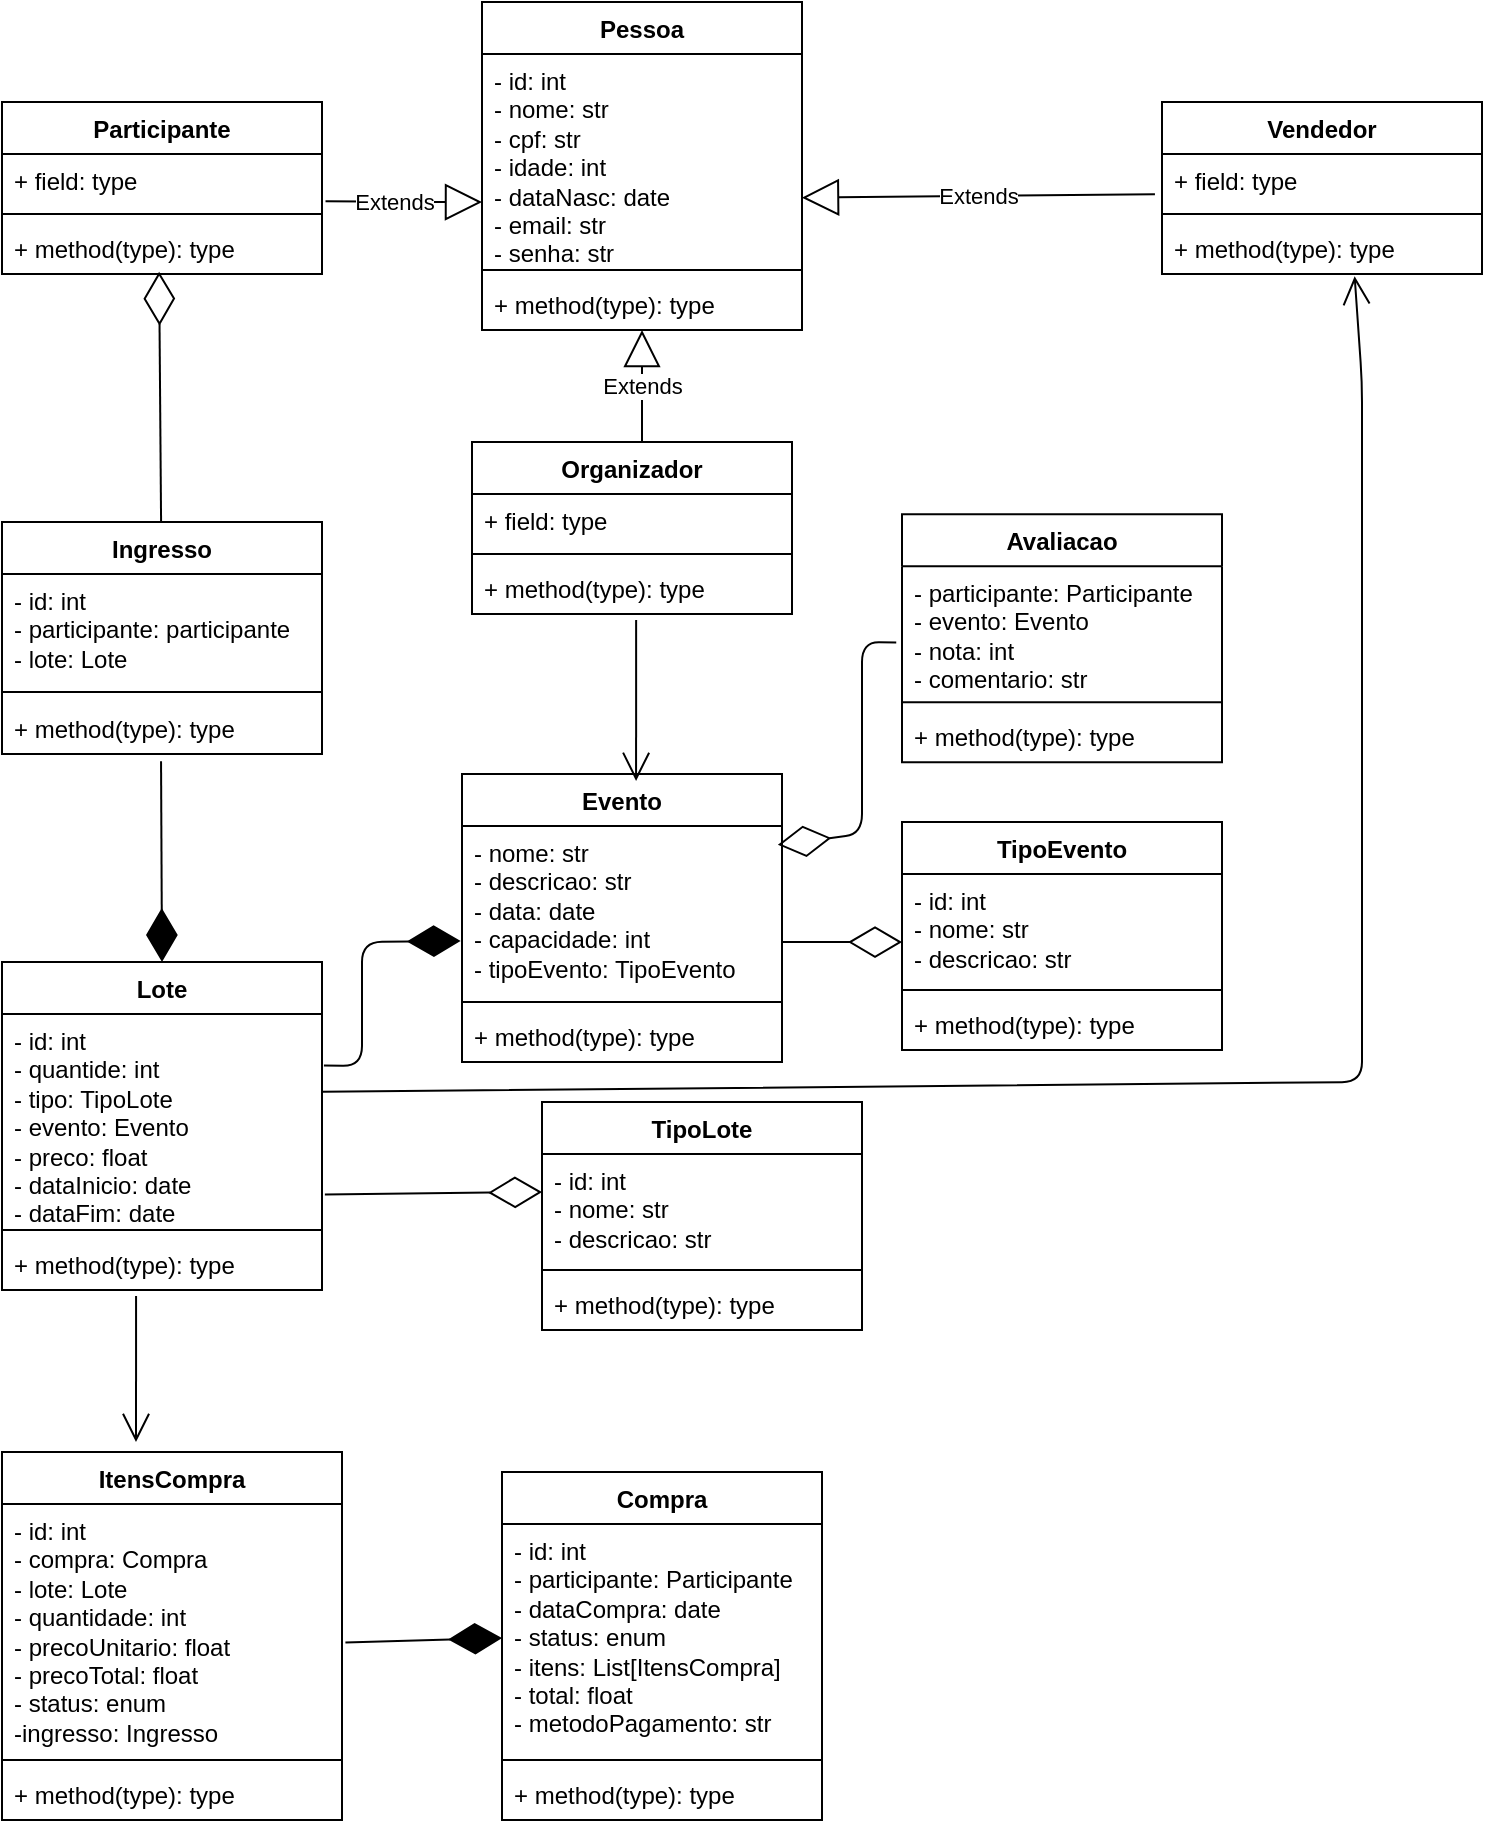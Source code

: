 <mxfile>
    <diagram id="XfVH0HAjjys5zsh1K343" name="Page-1">
        <mxGraphModel dx="473" dy="866" grid="1" gridSize="10" guides="1" tooltips="1" connect="1" arrows="1" fold="1" page="1" pageScale="1" pageWidth="850" pageHeight="1100" math="0" shadow="0">
            <root>
                <mxCell id="0"/>
                <mxCell id="1" parent="0"/>
                <mxCell id="6" value="Pessoa" style="swimlane;fontStyle=1;align=center;verticalAlign=top;childLayout=stackLayout;horizontal=1;startSize=26;horizontalStack=0;resizeParent=1;resizeParentMax=0;resizeLast=0;collapsible=1;marginBottom=0;whiteSpace=wrap;html=1;" parent="1" vertex="1">
                    <mxGeometry x="270" y="20" width="160" height="164" as="geometry"/>
                </mxCell>
                <mxCell id="7" value="- id: int&lt;div&gt;- nome: str&lt;/div&gt;&lt;div&gt;- cpf: str&lt;/div&gt;&lt;div&gt;- idade: int&lt;/div&gt;&lt;div&gt;- dataNasc: date&lt;/div&gt;&lt;div&gt;- email: str&lt;/div&gt;&lt;div&gt;- senha: str&lt;/div&gt;&lt;div&gt;&lt;br&gt;&lt;/div&gt;&lt;div&gt;&lt;br&gt;&lt;/div&gt;" style="text;strokeColor=none;fillColor=none;align=left;verticalAlign=top;spacingLeft=4;spacingRight=4;overflow=hidden;rotatable=0;points=[[0,0.5],[1,0.5]];portConstraint=eastwest;whiteSpace=wrap;html=1;" parent="6" vertex="1">
                    <mxGeometry y="26" width="160" height="104" as="geometry"/>
                </mxCell>
                <mxCell id="8" value="" style="line;strokeWidth=1;fillColor=none;align=left;verticalAlign=middle;spacingTop=-1;spacingLeft=3;spacingRight=3;rotatable=0;labelPosition=right;points=[];portConstraint=eastwest;strokeColor=inherit;" parent="6" vertex="1">
                    <mxGeometry y="130" width="160" height="8" as="geometry"/>
                </mxCell>
                <mxCell id="9" value="+ method(type): type" style="text;strokeColor=none;fillColor=none;align=left;verticalAlign=top;spacingLeft=4;spacingRight=4;overflow=hidden;rotatable=0;points=[[0,0.5],[1,0.5]];portConstraint=eastwest;whiteSpace=wrap;html=1;" parent="6" vertex="1">
                    <mxGeometry y="138" width="160" height="26" as="geometry"/>
                </mxCell>
                <mxCell id="11" value="Participante" style="swimlane;fontStyle=1;align=center;verticalAlign=top;childLayout=stackLayout;horizontal=1;startSize=26;horizontalStack=0;resizeParent=1;resizeParentMax=0;resizeLast=0;collapsible=1;marginBottom=0;whiteSpace=wrap;html=1;" parent="1" vertex="1">
                    <mxGeometry x="30" y="70" width="160" height="86" as="geometry"/>
                </mxCell>
                <mxCell id="12" value="+ field: type" style="text;strokeColor=none;fillColor=none;align=left;verticalAlign=top;spacingLeft=4;spacingRight=4;overflow=hidden;rotatable=0;points=[[0,0.5],[1,0.5]];portConstraint=eastwest;whiteSpace=wrap;html=1;" parent="11" vertex="1">
                    <mxGeometry y="26" width="160" height="26" as="geometry"/>
                </mxCell>
                <mxCell id="13" value="" style="line;strokeWidth=1;fillColor=none;align=left;verticalAlign=middle;spacingTop=-1;spacingLeft=3;spacingRight=3;rotatable=0;labelPosition=right;points=[];portConstraint=eastwest;strokeColor=inherit;" parent="11" vertex="1">
                    <mxGeometry y="52" width="160" height="8" as="geometry"/>
                </mxCell>
                <mxCell id="14" value="+ method(type): type" style="text;strokeColor=none;fillColor=none;align=left;verticalAlign=top;spacingLeft=4;spacingRight=4;overflow=hidden;rotatable=0;points=[[0,0.5],[1,0.5]];portConstraint=eastwest;whiteSpace=wrap;html=1;" parent="11" vertex="1">
                    <mxGeometry y="60" width="160" height="26" as="geometry"/>
                </mxCell>
                <mxCell id="15" value="Organizador" style="swimlane;fontStyle=1;align=center;verticalAlign=top;childLayout=stackLayout;horizontal=1;startSize=26;horizontalStack=0;resizeParent=1;resizeParentMax=0;resizeLast=0;collapsible=1;marginBottom=0;whiteSpace=wrap;html=1;" parent="1" vertex="1">
                    <mxGeometry x="265" y="240" width="160" height="86" as="geometry"/>
                </mxCell>
                <mxCell id="16" value="+ field: type" style="text;strokeColor=none;fillColor=none;align=left;verticalAlign=top;spacingLeft=4;spacingRight=4;overflow=hidden;rotatable=0;points=[[0,0.5],[1,0.5]];portConstraint=eastwest;whiteSpace=wrap;html=1;" parent="15" vertex="1">
                    <mxGeometry y="26" width="160" height="26" as="geometry"/>
                </mxCell>
                <mxCell id="17" value="" style="line;strokeWidth=1;fillColor=none;align=left;verticalAlign=middle;spacingTop=-1;spacingLeft=3;spacingRight=3;rotatable=0;labelPosition=right;points=[];portConstraint=eastwest;strokeColor=inherit;" parent="15" vertex="1">
                    <mxGeometry y="52" width="160" height="8" as="geometry"/>
                </mxCell>
                <mxCell id="18" value="+ method(type): type" style="text;strokeColor=none;fillColor=none;align=left;verticalAlign=top;spacingLeft=4;spacingRight=4;overflow=hidden;rotatable=0;points=[[0,0.5],[1,0.5]];portConstraint=eastwest;whiteSpace=wrap;html=1;" parent="15" vertex="1">
                    <mxGeometry y="60" width="160" height="26" as="geometry"/>
                </mxCell>
                <mxCell id="19" value="Vendedor" style="swimlane;fontStyle=1;align=center;verticalAlign=top;childLayout=stackLayout;horizontal=1;startSize=26;horizontalStack=0;resizeParent=1;resizeParentMax=0;resizeLast=0;collapsible=1;marginBottom=0;whiteSpace=wrap;html=1;" parent="1" vertex="1">
                    <mxGeometry x="610" y="70" width="160" height="86" as="geometry"/>
                </mxCell>
                <mxCell id="20" value="+ field: type" style="text;strokeColor=none;fillColor=none;align=left;verticalAlign=top;spacingLeft=4;spacingRight=4;overflow=hidden;rotatable=0;points=[[0,0.5],[1,0.5]];portConstraint=eastwest;whiteSpace=wrap;html=1;" parent="19" vertex="1">
                    <mxGeometry y="26" width="160" height="26" as="geometry"/>
                </mxCell>
                <mxCell id="21" value="" style="line;strokeWidth=1;fillColor=none;align=left;verticalAlign=middle;spacingTop=-1;spacingLeft=3;spacingRight=3;rotatable=0;labelPosition=right;points=[];portConstraint=eastwest;strokeColor=inherit;" parent="19" vertex="1">
                    <mxGeometry y="52" width="160" height="8" as="geometry"/>
                </mxCell>
                <mxCell id="22" value="+ method(type): type" style="text;strokeColor=none;fillColor=none;align=left;verticalAlign=top;spacingLeft=4;spacingRight=4;overflow=hidden;rotatable=0;points=[[0,0.5],[1,0.5]];portConstraint=eastwest;whiteSpace=wrap;html=1;" parent="19" vertex="1">
                    <mxGeometry y="60" width="160" height="26" as="geometry"/>
                </mxCell>
                <mxCell id="23" value="Extends" style="endArrow=block;endSize=16;endFill=0;html=1;exitX=1.011;exitY=0.908;exitDx=0;exitDy=0;entryX=0;entryY=0.712;entryDx=0;entryDy=0;entryPerimeter=0;exitPerimeter=0;" parent="1" source="12" target="7" edge="1">
                    <mxGeometry x="-0.125" width="160" relative="1" as="geometry">
                        <mxPoint x="160" y="190" as="sourcePoint"/>
                        <mxPoint x="320" y="190" as="targetPoint"/>
                        <Array as="points">
                            <mxPoint x="240" y="120"/>
                        </Array>
                        <mxPoint as="offset"/>
                    </mxGeometry>
                </mxCell>
                <mxCell id="24" value="Extends" style="endArrow=block;endSize=16;endFill=0;html=1;entryX=0.5;entryY=1;entryDx=0;entryDy=0;" parent="1" target="6" edge="1">
                    <mxGeometry width="160" relative="1" as="geometry">
                        <mxPoint x="350" y="240" as="sourcePoint"/>
                        <mxPoint x="510" y="340" as="targetPoint"/>
                    </mxGeometry>
                </mxCell>
                <mxCell id="25" value="Extends" style="endArrow=block;endSize=16;endFill=0;html=1;entryX=1;entryY=0.691;entryDx=0;entryDy=0;entryPerimeter=0;exitX=-0.022;exitY=0.774;exitDx=0;exitDy=0;exitPerimeter=0;" parent="1" source="20" target="7" edge="1">
                    <mxGeometry width="160" relative="1" as="geometry">
                        <mxPoint x="560" y="230" as="sourcePoint"/>
                        <mxPoint x="500" y="140" as="targetPoint"/>
                    </mxGeometry>
                </mxCell>
                <mxCell id="26" value="Evento" style="swimlane;fontStyle=1;align=center;verticalAlign=top;childLayout=stackLayout;horizontal=1;startSize=26;horizontalStack=0;resizeParent=1;resizeParentMax=0;resizeLast=0;collapsible=1;marginBottom=0;whiteSpace=wrap;html=1;" parent="1" vertex="1">
                    <mxGeometry x="260" y="406" width="160" height="144" as="geometry"/>
                </mxCell>
                <mxCell id="27" value="&lt;div&gt;- nome: str&lt;/div&gt;&lt;div&gt;- descricao: str&lt;/div&gt;&lt;div&gt;- data: date&lt;/div&gt;- capacidade: int&lt;div&gt;- tipoEvento: TipoEvento&lt;/div&gt;&lt;div&gt;&lt;br&gt;&lt;/div&gt;" style="text;strokeColor=none;fillColor=none;align=left;verticalAlign=top;spacingLeft=4;spacingRight=4;overflow=hidden;rotatable=0;points=[[0,0.5],[1,0.5]];portConstraint=eastwest;whiteSpace=wrap;html=1;" parent="26" vertex="1">
                    <mxGeometry y="26" width="160" height="84" as="geometry"/>
                </mxCell>
                <mxCell id="28" value="" style="line;strokeWidth=1;fillColor=none;align=left;verticalAlign=middle;spacingTop=-1;spacingLeft=3;spacingRight=3;rotatable=0;labelPosition=right;points=[];portConstraint=eastwest;strokeColor=inherit;" parent="26" vertex="1">
                    <mxGeometry y="110" width="160" height="8" as="geometry"/>
                </mxCell>
                <mxCell id="29" value="+ method(type): type" style="text;strokeColor=none;fillColor=none;align=left;verticalAlign=top;spacingLeft=4;spacingRight=4;overflow=hidden;rotatable=0;points=[[0,0.5],[1,0.5]];portConstraint=eastwest;whiteSpace=wrap;html=1;" parent="26" vertex="1">
                    <mxGeometry y="118" width="160" height="26" as="geometry"/>
                </mxCell>
                <mxCell id="30" value="Ingresso" style="swimlane;fontStyle=1;align=center;verticalAlign=top;childLayout=stackLayout;horizontal=1;startSize=26;horizontalStack=0;resizeParent=1;resizeParentMax=0;resizeLast=0;collapsible=1;marginBottom=0;whiteSpace=wrap;html=1;" parent="1" vertex="1">
                    <mxGeometry x="30" y="280" width="160" height="116" as="geometry"/>
                </mxCell>
                <mxCell id="31" value="&lt;div&gt;- id: int&lt;/div&gt;- participante: participante&lt;div&gt;- lote: Lote&lt;/div&gt;&lt;div&gt;&lt;br&gt;&lt;/div&gt;" style="text;strokeColor=none;fillColor=none;align=left;verticalAlign=top;spacingLeft=4;spacingRight=4;overflow=hidden;rotatable=0;points=[[0,0.5],[1,0.5]];portConstraint=eastwest;whiteSpace=wrap;html=1;" parent="30" vertex="1">
                    <mxGeometry y="26" width="160" height="54" as="geometry"/>
                </mxCell>
                <mxCell id="32" value="" style="line;strokeWidth=1;fillColor=none;align=left;verticalAlign=middle;spacingTop=-1;spacingLeft=3;spacingRight=3;rotatable=0;labelPosition=right;points=[];portConstraint=eastwest;strokeColor=inherit;" parent="30" vertex="1">
                    <mxGeometry y="80" width="160" height="10" as="geometry"/>
                </mxCell>
                <mxCell id="33" value="+ method(type): type" style="text;strokeColor=none;fillColor=none;align=left;verticalAlign=top;spacingLeft=4;spacingRight=4;overflow=hidden;rotatable=0;points=[[0,0.5],[1,0.5]];portConstraint=eastwest;whiteSpace=wrap;html=1;" parent="30" vertex="1">
                    <mxGeometry y="90" width="160" height="26" as="geometry"/>
                </mxCell>
                <mxCell id="34" value="Avaliacao" style="swimlane;fontStyle=1;align=center;verticalAlign=top;childLayout=stackLayout;horizontal=1;startSize=26;horizontalStack=0;resizeParent=1;resizeParentMax=0;resizeLast=0;collapsible=1;marginBottom=0;whiteSpace=wrap;html=1;" parent="1" vertex="1">
                    <mxGeometry x="480" y="276.17" width="160" height="124" as="geometry"/>
                </mxCell>
                <mxCell id="35" value="- participante: Participante&lt;div&gt;- evento: Evento&lt;/div&gt;&lt;div&gt;- nota: int&lt;/div&gt;&lt;div&gt;- comentario: str&lt;/div&gt;&lt;div&gt;&lt;br&gt;&lt;/div&gt;" style="text;strokeColor=none;fillColor=none;align=left;verticalAlign=top;spacingLeft=4;spacingRight=4;overflow=hidden;rotatable=0;points=[[0,0.5],[1,0.5]];portConstraint=eastwest;whiteSpace=wrap;html=1;" parent="34" vertex="1">
                    <mxGeometry y="26" width="160" height="64" as="geometry"/>
                </mxCell>
                <mxCell id="36" value="" style="line;strokeWidth=1;fillColor=none;align=left;verticalAlign=middle;spacingTop=-1;spacingLeft=3;spacingRight=3;rotatable=0;labelPosition=right;points=[];portConstraint=eastwest;strokeColor=inherit;" parent="34" vertex="1">
                    <mxGeometry y="90" width="160" height="8" as="geometry"/>
                </mxCell>
                <mxCell id="37" value="+ method(type): type" style="text;strokeColor=none;fillColor=none;align=left;verticalAlign=top;spacingLeft=4;spacingRight=4;overflow=hidden;rotatable=0;points=[[0,0.5],[1,0.5]];portConstraint=eastwest;whiteSpace=wrap;html=1;" parent="34" vertex="1">
                    <mxGeometry y="98" width="160" height="26" as="geometry"/>
                </mxCell>
                <mxCell id="42" value="Lote" style="swimlane;fontStyle=1;align=center;verticalAlign=top;childLayout=stackLayout;horizontal=1;startSize=26;horizontalStack=0;resizeParent=1;resizeParentMax=0;resizeLast=0;collapsible=1;marginBottom=0;whiteSpace=wrap;html=1;" parent="1" vertex="1">
                    <mxGeometry x="30" y="500" width="160" height="164" as="geometry"/>
                </mxCell>
                <mxCell id="43" value="- id: int&lt;div&gt;- quantide: int&lt;/div&gt;&lt;div&gt;- tipo: TipoLote&lt;/div&gt;&lt;div&gt;- evento: Evento&lt;/div&gt;&lt;div&gt;- preco: float&lt;/div&gt;&lt;div&gt;- dataInicio: date&lt;/div&gt;&lt;div&gt;- dataFim: date&lt;/div&gt;" style="text;strokeColor=none;fillColor=none;align=left;verticalAlign=top;spacingLeft=4;spacingRight=4;overflow=hidden;rotatable=0;points=[[0,0.5],[1,0.5]];portConstraint=eastwest;whiteSpace=wrap;html=1;" parent="42" vertex="1">
                    <mxGeometry y="26" width="160" height="104" as="geometry"/>
                </mxCell>
                <mxCell id="44" value="" style="line;strokeWidth=1;fillColor=none;align=left;verticalAlign=middle;spacingTop=-1;spacingLeft=3;spacingRight=3;rotatable=0;labelPosition=right;points=[];portConstraint=eastwest;strokeColor=inherit;" parent="42" vertex="1">
                    <mxGeometry y="130" width="160" height="8" as="geometry"/>
                </mxCell>
                <mxCell id="45" value="+ method(type): type" style="text;strokeColor=none;fillColor=none;align=left;verticalAlign=top;spacingLeft=4;spacingRight=4;overflow=hidden;rotatable=0;points=[[0,0.5],[1,0.5]];portConstraint=eastwest;whiteSpace=wrap;html=1;" parent="42" vertex="1">
                    <mxGeometry y="138" width="160" height="26" as="geometry"/>
                </mxCell>
                <mxCell id="59" value="" style="endArrow=diamondThin;endFill=1;endSize=24;html=1;exitX=0.497;exitY=1.139;exitDx=0;exitDy=0;entryX=0.5;entryY=0;entryDx=0;entryDy=0;exitPerimeter=0;" parent="1" source="33" target="42" edge="1">
                    <mxGeometry width="160" relative="1" as="geometry">
                        <mxPoint x="380" y="420" as="sourcePoint"/>
                        <mxPoint x="110" y="400" as="targetPoint"/>
                    </mxGeometry>
                </mxCell>
                <mxCell id="60" value="Compra" style="swimlane;fontStyle=1;align=center;verticalAlign=top;childLayout=stackLayout;horizontal=1;startSize=26;horizontalStack=0;resizeParent=1;resizeParentMax=0;resizeLast=0;collapsible=1;marginBottom=0;whiteSpace=wrap;html=1;" parent="1" vertex="1">
                    <mxGeometry x="280" y="755" width="160" height="174" as="geometry"/>
                </mxCell>
                <mxCell id="61" value="- id: int&lt;div&gt;- participante: Participante&lt;/div&gt;&lt;div&gt;- dataCompra: date&lt;/div&gt;&lt;div&gt;- status: enum&lt;/div&gt;&lt;div&gt;- itens: List[ItensCompra]&amp;nbsp;&lt;/div&gt;&lt;div&gt;- total: float&lt;/div&gt;&lt;div&gt;- metodoPagamento: str&lt;/div&gt;" style="text;strokeColor=none;fillColor=none;align=left;verticalAlign=top;spacingLeft=4;spacingRight=4;overflow=hidden;rotatable=0;points=[[0,0.5],[1,0.5]];portConstraint=eastwest;whiteSpace=wrap;html=1;" parent="60" vertex="1">
                    <mxGeometry y="26" width="160" height="114" as="geometry"/>
                </mxCell>
                <mxCell id="62" value="" style="line;strokeWidth=1;fillColor=none;align=left;verticalAlign=middle;spacingTop=-1;spacingLeft=3;spacingRight=3;rotatable=0;labelPosition=right;points=[];portConstraint=eastwest;strokeColor=inherit;" parent="60" vertex="1">
                    <mxGeometry y="140" width="160" height="8" as="geometry"/>
                </mxCell>
                <mxCell id="63" value="+ method(type): type" style="text;strokeColor=none;fillColor=none;align=left;verticalAlign=top;spacingLeft=4;spacingRight=4;overflow=hidden;rotatable=0;points=[[0,0.5],[1,0.5]];portConstraint=eastwest;whiteSpace=wrap;html=1;" parent="60" vertex="1">
                    <mxGeometry y="148" width="160" height="26" as="geometry"/>
                </mxCell>
                <mxCell id="68" value="ItensCompra" style="swimlane;fontStyle=1;align=center;verticalAlign=top;childLayout=stackLayout;horizontal=1;startSize=26;horizontalStack=0;resizeParent=1;resizeParentMax=0;resizeLast=0;collapsible=1;marginBottom=0;whiteSpace=wrap;html=1;" parent="1" vertex="1">
                    <mxGeometry x="30" y="745" width="170" height="184" as="geometry"/>
                </mxCell>
                <mxCell id="69" value="- id: int&lt;div&gt;- compra: Compra&lt;/div&gt;&lt;div&gt;- lote: Lote&lt;/div&gt;&lt;div&gt;- quantidade: int&lt;/div&gt;&lt;div&gt;- precoUnitario: float&lt;/div&gt;&lt;div&gt;- precoTotal: float&lt;/div&gt;&lt;div&gt;- status: enum&lt;/div&gt;&lt;div&gt;-ingresso: Ingresso&lt;/div&gt;" style="text;strokeColor=none;fillColor=none;align=left;verticalAlign=top;spacingLeft=4;spacingRight=4;overflow=hidden;rotatable=0;points=[[0,0.5],[1,0.5]];portConstraint=eastwest;whiteSpace=wrap;html=1;" parent="68" vertex="1">
                    <mxGeometry y="26" width="170" height="124" as="geometry"/>
                </mxCell>
                <mxCell id="70" value="" style="line;strokeWidth=1;fillColor=none;align=left;verticalAlign=middle;spacingTop=-1;spacingLeft=3;spacingRight=3;rotatable=0;labelPosition=right;points=[];portConstraint=eastwest;strokeColor=inherit;" parent="68" vertex="1">
                    <mxGeometry y="150" width="170" height="8" as="geometry"/>
                </mxCell>
                <mxCell id="71" value="+ method(type): type" style="text;strokeColor=none;fillColor=none;align=left;verticalAlign=top;spacingLeft=4;spacingRight=4;overflow=hidden;rotatable=0;points=[[0,0.5],[1,0.5]];portConstraint=eastwest;whiteSpace=wrap;html=1;" parent="68" vertex="1">
                    <mxGeometry y="158" width="170" height="26" as="geometry"/>
                </mxCell>
                <mxCell id="72" value="" style="endArrow=diamondThin;endFill=1;endSize=24;html=1;exitX=1.01;exitY=0.558;exitDx=0;exitDy=0;exitPerimeter=0;entryX=0;entryY=0.5;entryDx=0;entryDy=0;" parent="1" source="69" edge="1" target="61">
                    <mxGeometry width="160" relative="1" as="geometry">
                        <mxPoint x="280" y="830" as="sourcePoint"/>
                        <mxPoint x="320" y="790" as="targetPoint"/>
                    </mxGeometry>
                </mxCell>
                <mxCell id="74" value="" style="endArrow=open;endFill=1;endSize=12;html=1;exitX=0.513;exitY=1.115;exitDx=0;exitDy=0;exitPerimeter=0;entryX=0.544;entryY=0.024;entryDx=0;entryDy=0;entryPerimeter=0;" edge="1" parent="1" source="18" target="26">
                    <mxGeometry width="160" relative="1" as="geometry">
                        <mxPoint x="290" y="380" as="sourcePoint"/>
                        <mxPoint x="450" y="380" as="targetPoint"/>
                    </mxGeometry>
                </mxCell>
                <mxCell id="75" value="" style="endArrow=diamondThin;endFill=1;endSize=24;html=1;entryX=-0.004;entryY=0.684;entryDx=0;entryDy=0;exitX=1.006;exitY=0.248;exitDx=0;exitDy=0;exitPerimeter=0;entryPerimeter=0;" edge="1" parent="1" source="43" target="27">
                    <mxGeometry width="160" relative="1" as="geometry">
                        <mxPoint x="80" y="400" as="sourcePoint"/>
                        <mxPoint x="240" y="400" as="targetPoint"/>
                        <Array as="points">
                            <mxPoint x="210" y="552"/>
                            <mxPoint x="210" y="490"/>
                        </Array>
                    </mxGeometry>
                </mxCell>
                <mxCell id="76" value="" style="endArrow=diamondThin;endFill=0;endSize=24;html=1;exitX=-0.018;exitY=0.595;exitDx=0;exitDy=0;exitPerimeter=0;entryX=0.987;entryY=0.112;entryDx=0;entryDy=0;entryPerimeter=0;" edge="1" parent="1" source="35" target="27">
                    <mxGeometry width="160" relative="1" as="geometry">
                        <mxPoint x="350" y="760" as="sourcePoint"/>
                        <mxPoint x="440" y="470" as="targetPoint"/>
                        <Array as="points">
                            <mxPoint x="460" y="340"/>
                            <mxPoint x="460" y="400"/>
                            <mxPoint x="460" y="436"/>
                        </Array>
                    </mxGeometry>
                </mxCell>
                <mxCell id="77" value="" style="endArrow=diamondThin;endFill=0;endSize=24;html=1;entryX=0.491;entryY=0.956;entryDx=0;entryDy=0;entryPerimeter=0;" edge="1" parent="1" source="30" target="14">
                    <mxGeometry width="160" relative="1" as="geometry">
                        <mxPoint x="110" y="270" as="sourcePoint"/>
                        <mxPoint x="120" y="170" as="targetPoint"/>
                    </mxGeometry>
                </mxCell>
                <mxCell id="78" value="" style="endArrow=open;endFill=1;endSize=12;html=1;exitX=1.001;exitY=0.374;exitDx=0;exitDy=0;exitPerimeter=0;entryX=0.602;entryY=1.044;entryDx=0;entryDy=0;entryPerimeter=0;" edge="1" parent="1" source="43" target="22">
                    <mxGeometry width="160" relative="1" as="geometry">
                        <mxPoint x="200" y="550" as="sourcePoint"/>
                        <mxPoint x="750" y="150" as="targetPoint"/>
                        <Array as="points">
                            <mxPoint x="710" y="560"/>
                            <mxPoint x="710" y="360"/>
                            <mxPoint x="710" y="260"/>
                            <mxPoint x="710" y="210"/>
                        </Array>
                    </mxGeometry>
                </mxCell>
                <mxCell id="79" value="" style="endArrow=open;endFill=1;endSize=12;html=1;exitX=0.419;exitY=1.115;exitDx=0;exitDy=0;exitPerimeter=0;" edge="1" parent="1" source="45">
                    <mxGeometry width="160" relative="1" as="geometry">
                        <mxPoint y="690" as="sourcePoint"/>
                        <mxPoint x="97" y="740" as="targetPoint"/>
                    </mxGeometry>
                </mxCell>
                <mxCell id="80" value="TipoEvento" style="swimlane;fontStyle=1;align=center;verticalAlign=top;childLayout=stackLayout;horizontal=1;startSize=26;horizontalStack=0;resizeParent=1;resizeParentMax=0;resizeLast=0;collapsible=1;marginBottom=0;whiteSpace=wrap;html=1;" vertex="1" parent="1">
                    <mxGeometry x="480" y="430" width="160" height="114" as="geometry"/>
                </mxCell>
                <mxCell id="81" value="- id: int&lt;div&gt;- nome: str&lt;/div&gt;&lt;div&gt;- descricao: str&lt;/div&gt;" style="text;strokeColor=none;fillColor=none;align=left;verticalAlign=top;spacingLeft=4;spacingRight=4;overflow=hidden;rotatable=0;points=[[0,0.5],[1,0.5]];portConstraint=eastwest;whiteSpace=wrap;html=1;" vertex="1" parent="80">
                    <mxGeometry y="26" width="160" height="54" as="geometry"/>
                </mxCell>
                <mxCell id="82" value="" style="line;strokeWidth=1;fillColor=none;align=left;verticalAlign=middle;spacingTop=-1;spacingLeft=3;spacingRight=3;rotatable=0;labelPosition=right;points=[];portConstraint=eastwest;strokeColor=inherit;" vertex="1" parent="80">
                    <mxGeometry y="80" width="160" height="8" as="geometry"/>
                </mxCell>
                <mxCell id="83" value="+ method(type): type" style="text;strokeColor=none;fillColor=none;align=left;verticalAlign=top;spacingLeft=4;spacingRight=4;overflow=hidden;rotatable=0;points=[[0,0.5],[1,0.5]];portConstraint=eastwest;whiteSpace=wrap;html=1;" vertex="1" parent="80">
                    <mxGeometry y="88" width="160" height="26" as="geometry"/>
                </mxCell>
                <mxCell id="84" value="TipoLote" style="swimlane;fontStyle=1;align=center;verticalAlign=top;childLayout=stackLayout;horizontal=1;startSize=26;horizontalStack=0;resizeParent=1;resizeParentMax=0;resizeLast=0;collapsible=1;marginBottom=0;whiteSpace=wrap;html=1;" vertex="1" parent="1">
                    <mxGeometry x="300" y="570" width="160" height="114" as="geometry"/>
                </mxCell>
                <mxCell id="85" value="- id: int&lt;div&gt;- nome: str&lt;/div&gt;&lt;div&gt;- descricao: str&lt;/div&gt;" style="text;strokeColor=none;fillColor=none;align=left;verticalAlign=top;spacingLeft=4;spacingRight=4;overflow=hidden;rotatable=0;points=[[0,0.5],[1,0.5]];portConstraint=eastwest;whiteSpace=wrap;html=1;" vertex="1" parent="84">
                    <mxGeometry y="26" width="160" height="54" as="geometry"/>
                </mxCell>
                <mxCell id="86" value="" style="line;strokeWidth=1;fillColor=none;align=left;verticalAlign=middle;spacingTop=-1;spacingLeft=3;spacingRight=3;rotatable=0;labelPosition=right;points=[];portConstraint=eastwest;strokeColor=inherit;" vertex="1" parent="84">
                    <mxGeometry y="80" width="160" height="8" as="geometry"/>
                </mxCell>
                <mxCell id="87" value="+ method(type): type" style="text;strokeColor=none;fillColor=none;align=left;verticalAlign=top;spacingLeft=4;spacingRight=4;overflow=hidden;rotatable=0;points=[[0,0.5],[1,0.5]];portConstraint=eastwest;whiteSpace=wrap;html=1;" vertex="1" parent="84">
                    <mxGeometry y="88" width="160" height="26" as="geometry"/>
                </mxCell>
                <mxCell id="88" value="" style="endArrow=diamondThin;endFill=0;endSize=24;html=1;exitX=1.009;exitY=0.868;exitDx=0;exitDy=0;exitPerimeter=0;" edge="1" parent="1" source="43">
                    <mxGeometry width="160" relative="1" as="geometry">
                        <mxPoint x="540" y="460" as="sourcePoint"/>
                        <mxPoint x="300" y="615" as="targetPoint"/>
                    </mxGeometry>
                </mxCell>
                <mxCell id="91" value="" style="endArrow=diamondThin;endFill=0;endSize=24;html=1;entryX=0;entryY=0.63;entryDx=0;entryDy=0;entryPerimeter=0;" edge="1" parent="1" target="81">
                    <mxGeometry width="160" relative="1" as="geometry">
                        <mxPoint x="420" y="490" as="sourcePoint"/>
                        <mxPoint x="570" y="360" as="targetPoint"/>
                    </mxGeometry>
                </mxCell>
            </root>
        </mxGraphModel>
    </diagram>
</mxfile>